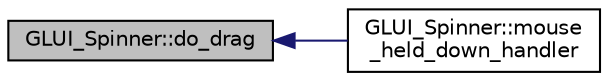 digraph "GLUI_Spinner::do_drag"
{
  edge [fontname="Helvetica",fontsize="10",labelfontname="Helvetica",labelfontsize="10"];
  node [fontname="Helvetica",fontsize="10",shape=record];
  rankdir="LR";
  Node1 [label="GLUI_Spinner::do_drag",height=0.2,width=0.4,color="black", fillcolor="grey75", style="filled", fontcolor="black"];
  Node1 -> Node2 [dir="back",color="midnightblue",fontsize="10",style="solid",fontname="Helvetica"];
  Node2 [label="GLUI_Spinner::mouse\l_held_down_handler",height=0.2,width=0.4,color="black", fillcolor="white", style="filled",URL="$class_g_l_u_i___spinner.html#aae95829438240c9b6a293905356e322c"];
}
